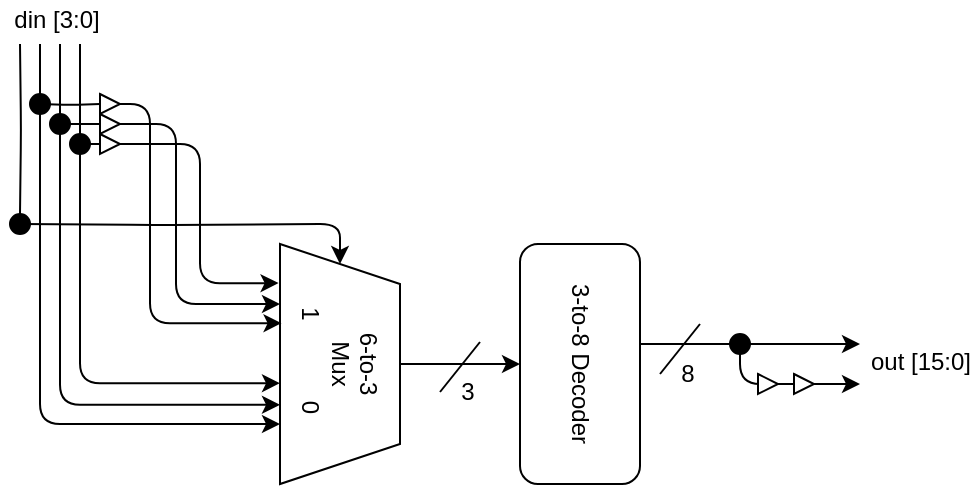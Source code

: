 <mxfile version="13.7.5" type="device"><diagram id="1RTwqFZX3BQhkbVWm8gF" name="Page-1"><mxGraphModel dx="946" dy="565" grid="1" gridSize="10" guides="1" tooltips="1" connect="1" arrows="1" fold="1" page="1" pageScale="1" pageWidth="827" pageHeight="1169" math="0" shadow="0"><root><mxCell id="0"/><mxCell id="1" parent="0"/><mxCell id="buwDpOgyQyikwDMA8jOf-3" value="" style="endArrow=classic;html=1;edgeStyle=orthogonalEdgeStyle;exitX=0.75;exitY=1;exitDx=0;exitDy=0;endFill=1;entryX=0.75;entryY=1;entryDx=0;entryDy=0;" parent="1" target="buwDpOgyQyikwDMA8jOf-10" edge="1"><mxGeometry width="50" height="50" relative="1" as="geometry"><mxPoint x="90" y="130" as="sourcePoint"/><mxPoint x="90" y="330" as="targetPoint"/><Array as="points"><mxPoint x="90" y="320"/></Array></mxGeometry></mxCell><mxCell id="buwDpOgyQyikwDMA8jOf-4" value="" style="endArrow=classic;html=1;edgeStyle=orthogonalEdgeStyle;exitX=0.67;exitY=1;exitDx=0;exitDy=0;exitPerimeter=0;endFill=1;entryX=0.67;entryY=1;entryDx=0;entryDy=0;entryPerimeter=0;" parent="1" target="buwDpOgyQyikwDMA8jOf-10" edge="1"><mxGeometry width="50" height="50" relative="1" as="geometry"><mxPoint x="100" y="130" as="sourcePoint"/><mxPoint x="100" y="330" as="targetPoint"/><Array as="points"><mxPoint x="100" y="310"/></Array></mxGeometry></mxCell><mxCell id="buwDpOgyQyikwDMA8jOf-5" value="" style="endArrow=classic;html=1;edgeStyle=orthogonalEdgeStyle;exitX=0.58;exitY=1;exitDx=0;exitDy=0;exitPerimeter=0;endFill=1;entryX=0.58;entryY=1;entryDx=0;entryDy=0;entryPerimeter=0;" parent="1" target="buwDpOgyQyikwDMA8jOf-10" edge="1"><mxGeometry width="50" height="50" relative="1" as="geometry"><mxPoint x="110" y="130" as="sourcePoint"/><mxPoint x="110" y="330" as="targetPoint"/><Array as="points"><mxPoint x="110" y="300"/></Array></mxGeometry></mxCell><mxCell id="buwDpOgyQyikwDMA8jOf-10" value="6-to-3&lt;br&gt;Mux&lt;br&gt;1&amp;nbsp; &amp;nbsp; &amp;nbsp; &amp;nbsp; &amp;nbsp; &amp;nbsp; 0&amp;nbsp;" style="shape=trapezoid;perimeter=trapezoidPerimeter;whiteSpace=wrap;html=1;fixedSize=1;rotation=90;" parent="1" vertex="1"><mxGeometry x="180" y="260" width="120" height="60" as="geometry"/></mxCell><mxCell id="buwDpOgyQyikwDMA8jOf-35" style="edgeStyle=orthogonalEdgeStyle;rounded=0;orthogonalLoop=1;jettySize=auto;html=1;exitX=0.25;exitY=0;exitDx=0;exitDy=0;endArrow=classic;endFill=1;" parent="1" edge="1"><mxGeometry relative="1" as="geometry"><mxPoint x="500" y="280" as="targetPoint"/><mxPoint x="390.0" y="280" as="sourcePoint"/><Array as="points"><mxPoint x="470" y="280"/><mxPoint x="470" y="280"/></Array></mxGeometry></mxCell><mxCell id="buwDpOgyQyikwDMA8jOf-11" value="3-to-8 Decoder" style="rounded=1;whiteSpace=wrap;html=1;rotation=90;" parent="1" vertex="1"><mxGeometry x="300" y="260" width="120" height="60" as="geometry"/></mxCell><mxCell id="buwDpOgyQyikwDMA8jOf-12" value="" style="endArrow=classic;html=1;edgeStyle=orthogonalEdgeStyle;entryX=0.33;entryY=0.987;entryDx=0;entryDy=0;entryPerimeter=0;endFill=1;" parent="1" target="buwDpOgyQyikwDMA8jOf-10" edge="1"><mxGeometry width="50" height="50" relative="1" as="geometry"><mxPoint x="125" y="160" as="sourcePoint"/><mxPoint x="205" y="269.96" as="targetPoint"/><Array as="points"><mxPoint x="145" y="160"/><mxPoint x="145" y="270"/></Array></mxGeometry></mxCell><mxCell id="buwDpOgyQyikwDMA8jOf-13" value="" style="endArrow=classic;html=1;edgeStyle=orthogonalEdgeStyle;entryX=0.25;entryY=1;entryDx=0;entryDy=0;endFill=1;" parent="1" edge="1"><mxGeometry width="50" height="50" relative="1" as="geometry"><mxPoint x="105.0" y="170.029" as="sourcePoint"/><mxPoint x="210" y="260" as="targetPoint"/><Array as="points"><mxPoint x="158" y="170"/><mxPoint x="158" y="260"/></Array></mxGeometry></mxCell><mxCell id="buwDpOgyQyikwDMA8jOf-14" value="" style="endArrow=classic;html=1;edgeStyle=orthogonalEdgeStyle;entryX=0.163;entryY=1.012;entryDx=0;entryDy=0;entryPerimeter=0;endFill=1;" parent="1" source="buwDpOgyQyikwDMA8jOf-17" target="buwDpOgyQyikwDMA8jOf-10" edge="1"><mxGeometry width="50" height="50" relative="1" as="geometry"><mxPoint x="100" y="180" as="sourcePoint"/><mxPoint x="160" y="180" as="targetPoint"/><Array as="points"><mxPoint x="170" y="180"/><mxPoint x="170" y="250"/></Array></mxGeometry></mxCell><mxCell id="buwDpOgyQyikwDMA8jOf-15" value="" style="ellipse;whiteSpace=wrap;html=1;aspect=fixed;fillColor=#000000;" parent="1" vertex="1"><mxGeometry x="85" y="155" width="10" height="10" as="geometry"/></mxCell><mxCell id="buwDpOgyQyikwDMA8jOf-16" value="" style="ellipse;whiteSpace=wrap;html=1;aspect=fixed;fillColor=#000000;" parent="1" vertex="1"><mxGeometry x="95" y="165" width="10" height="10" as="geometry"/></mxCell><mxCell id="buwDpOgyQyikwDMA8jOf-17" value="" style="ellipse;whiteSpace=wrap;html=1;aspect=fixed;fillColor=#000000;" parent="1" vertex="1"><mxGeometry x="105" y="175" width="10" height="10" as="geometry"/></mxCell><mxCell id="buwDpOgyQyikwDMA8jOf-21" value="" style="triangle;whiteSpace=wrap;html=1;fillColor=#FFFFFF;" parent="1" vertex="1"><mxGeometry x="120" y="155" width="10" height="10" as="geometry"/></mxCell><mxCell id="buwDpOgyQyikwDMA8jOf-22" value="" style="endArrow=none;html=1;edgeStyle=orthogonalEdgeStyle;" parent="1" target="buwDpOgyQyikwDMA8jOf-21" edge="1"><mxGeometry width="50" height="50" relative="1" as="geometry"><mxPoint x="90" y="160" as="sourcePoint"/><mxPoint x="140" y="160" as="targetPoint"/></mxGeometry></mxCell><mxCell id="buwDpOgyQyikwDMA8jOf-23" value="" style="triangle;whiteSpace=wrap;html=1;fillColor=#FFFFFF;" parent="1" vertex="1"><mxGeometry x="120" y="165" width="10" height="10" as="geometry"/></mxCell><mxCell id="buwDpOgyQyikwDMA8jOf-24" value="" style="triangle;whiteSpace=wrap;html=1;fillColor=#FFFFFF;" parent="1" vertex="1"><mxGeometry x="120" y="175" width="10" height="10" as="geometry"/></mxCell><mxCell id="buwDpOgyQyikwDMA8jOf-27" value="" style="endArrow=classic;html=1;edgeStyle=orthogonalEdgeStyle;entryX=0;entryY=0.5;entryDx=0;entryDy=0;" parent="1" target="buwDpOgyQyikwDMA8jOf-10" edge="1"><mxGeometry width="50" height="50" relative="1" as="geometry"><mxPoint x="80" y="220" as="sourcePoint"/><mxPoint x="240" y="220" as="targetPoint"/></mxGeometry></mxCell><mxCell id="buwDpOgyQyikwDMA8jOf-28" value="" style="ellipse;whiteSpace=wrap;html=1;aspect=fixed;fillColor=#000000;" parent="1" vertex="1"><mxGeometry x="75" y="215" width="10" height="10" as="geometry"/></mxCell><mxCell id="buwDpOgyQyikwDMA8jOf-31" value="" style="endArrow=none;html=1;endFill=0;edgeStyle=orthogonalEdgeStyle;" parent="1" target="buwDpOgyQyikwDMA8jOf-28" edge="1"><mxGeometry width="50" height="50" relative="1" as="geometry"><mxPoint x="80" y="130" as="sourcePoint"/><mxPoint x="160" y="210" as="targetPoint"/></mxGeometry></mxCell><mxCell id="buwDpOgyQyikwDMA8jOf-32" value="" style="endArrow=classic;html=1;entryX=0.5;entryY=1;entryDx=0;entryDy=0;exitX=0.5;exitY=0;exitDx=0;exitDy=0;" parent="1" source="buwDpOgyQyikwDMA8jOf-10" target="buwDpOgyQyikwDMA8jOf-11" edge="1"><mxGeometry width="50" height="50" relative="1" as="geometry"><mxPoint x="240" y="290" as="sourcePoint"/><mxPoint x="290" y="240" as="targetPoint"/></mxGeometry></mxCell><mxCell id="buwDpOgyQyikwDMA8jOf-36" value="" style="endArrow=classic;html=1;edgeStyle=orthogonalEdgeStyle;" parent="1" edge="1"><mxGeometry width="50" height="50" relative="1" as="geometry"><mxPoint x="440" y="280" as="sourcePoint"/><mxPoint x="500" y="300" as="targetPoint"/><Array as="points"><mxPoint x="440" y="300"/></Array></mxGeometry></mxCell><mxCell id="buwDpOgyQyikwDMA8jOf-37" value="" style="endArrow=none;html=1;" parent="1" edge="1"><mxGeometry width="50" height="50" relative="1" as="geometry"><mxPoint x="400" y="295" as="sourcePoint"/><mxPoint x="420" y="270" as="targetPoint"/></mxGeometry></mxCell><mxCell id="buwDpOgyQyikwDMA8jOf-38" value="8" style="text;html=1;strokeColor=none;fillColor=none;align=center;verticalAlign=middle;whiteSpace=wrap;rounded=0;" parent="1" vertex="1"><mxGeometry x="401" y="290" width="26" height="10" as="geometry"/></mxCell><mxCell id="buwDpOgyQyikwDMA8jOf-39" value="" style="endArrow=none;html=1;" parent="1" edge="1"><mxGeometry width="50" height="50" relative="1" as="geometry"><mxPoint x="290" y="304" as="sourcePoint"/><mxPoint x="310" y="279" as="targetPoint"/></mxGeometry></mxCell><mxCell id="buwDpOgyQyikwDMA8jOf-40" value="3" style="text;html=1;strokeColor=none;fillColor=none;align=center;verticalAlign=middle;whiteSpace=wrap;rounded=0;" parent="1" vertex="1"><mxGeometry x="291" y="299" width="26" height="10" as="geometry"/></mxCell><mxCell id="buwDpOgyQyikwDMA8jOf-41" value="" style="ellipse;whiteSpace=wrap;html=1;aspect=fixed;fillColor=#000000;" parent="1" vertex="1"><mxGeometry x="435" y="275" width="10" height="10" as="geometry"/></mxCell><mxCell id="buwDpOgyQyikwDMA8jOf-43" value="" style="triangle;whiteSpace=wrap;html=1;fillColor=#FFFFFF;" parent="1" vertex="1"><mxGeometry x="449" y="295" width="10" height="10" as="geometry"/></mxCell><mxCell id="buwDpOgyQyikwDMA8jOf-45" value="" style="triangle;whiteSpace=wrap;html=1;fillColor=#FFFFFF;" parent="1" vertex="1"><mxGeometry x="467" y="295" width="10" height="10" as="geometry"/></mxCell><mxCell id="buwDpOgyQyikwDMA8jOf-46" value="din [3:0]" style="text;html=1;strokeColor=none;fillColor=none;align=center;verticalAlign=middle;whiteSpace=wrap;rounded=0;" parent="1" vertex="1"><mxGeometry x="70.5" y="108" width="55" height="20" as="geometry"/></mxCell><mxCell id="buwDpOgyQyikwDMA8jOf-47" value="out [15:0]" style="text;html=1;strokeColor=none;fillColor=none;align=center;verticalAlign=middle;whiteSpace=wrap;rounded=0;" parent="1" vertex="1"><mxGeometry x="503" y="279" width="55" height="20" as="geometry"/></mxCell></root></mxGraphModel></diagram></mxfile>